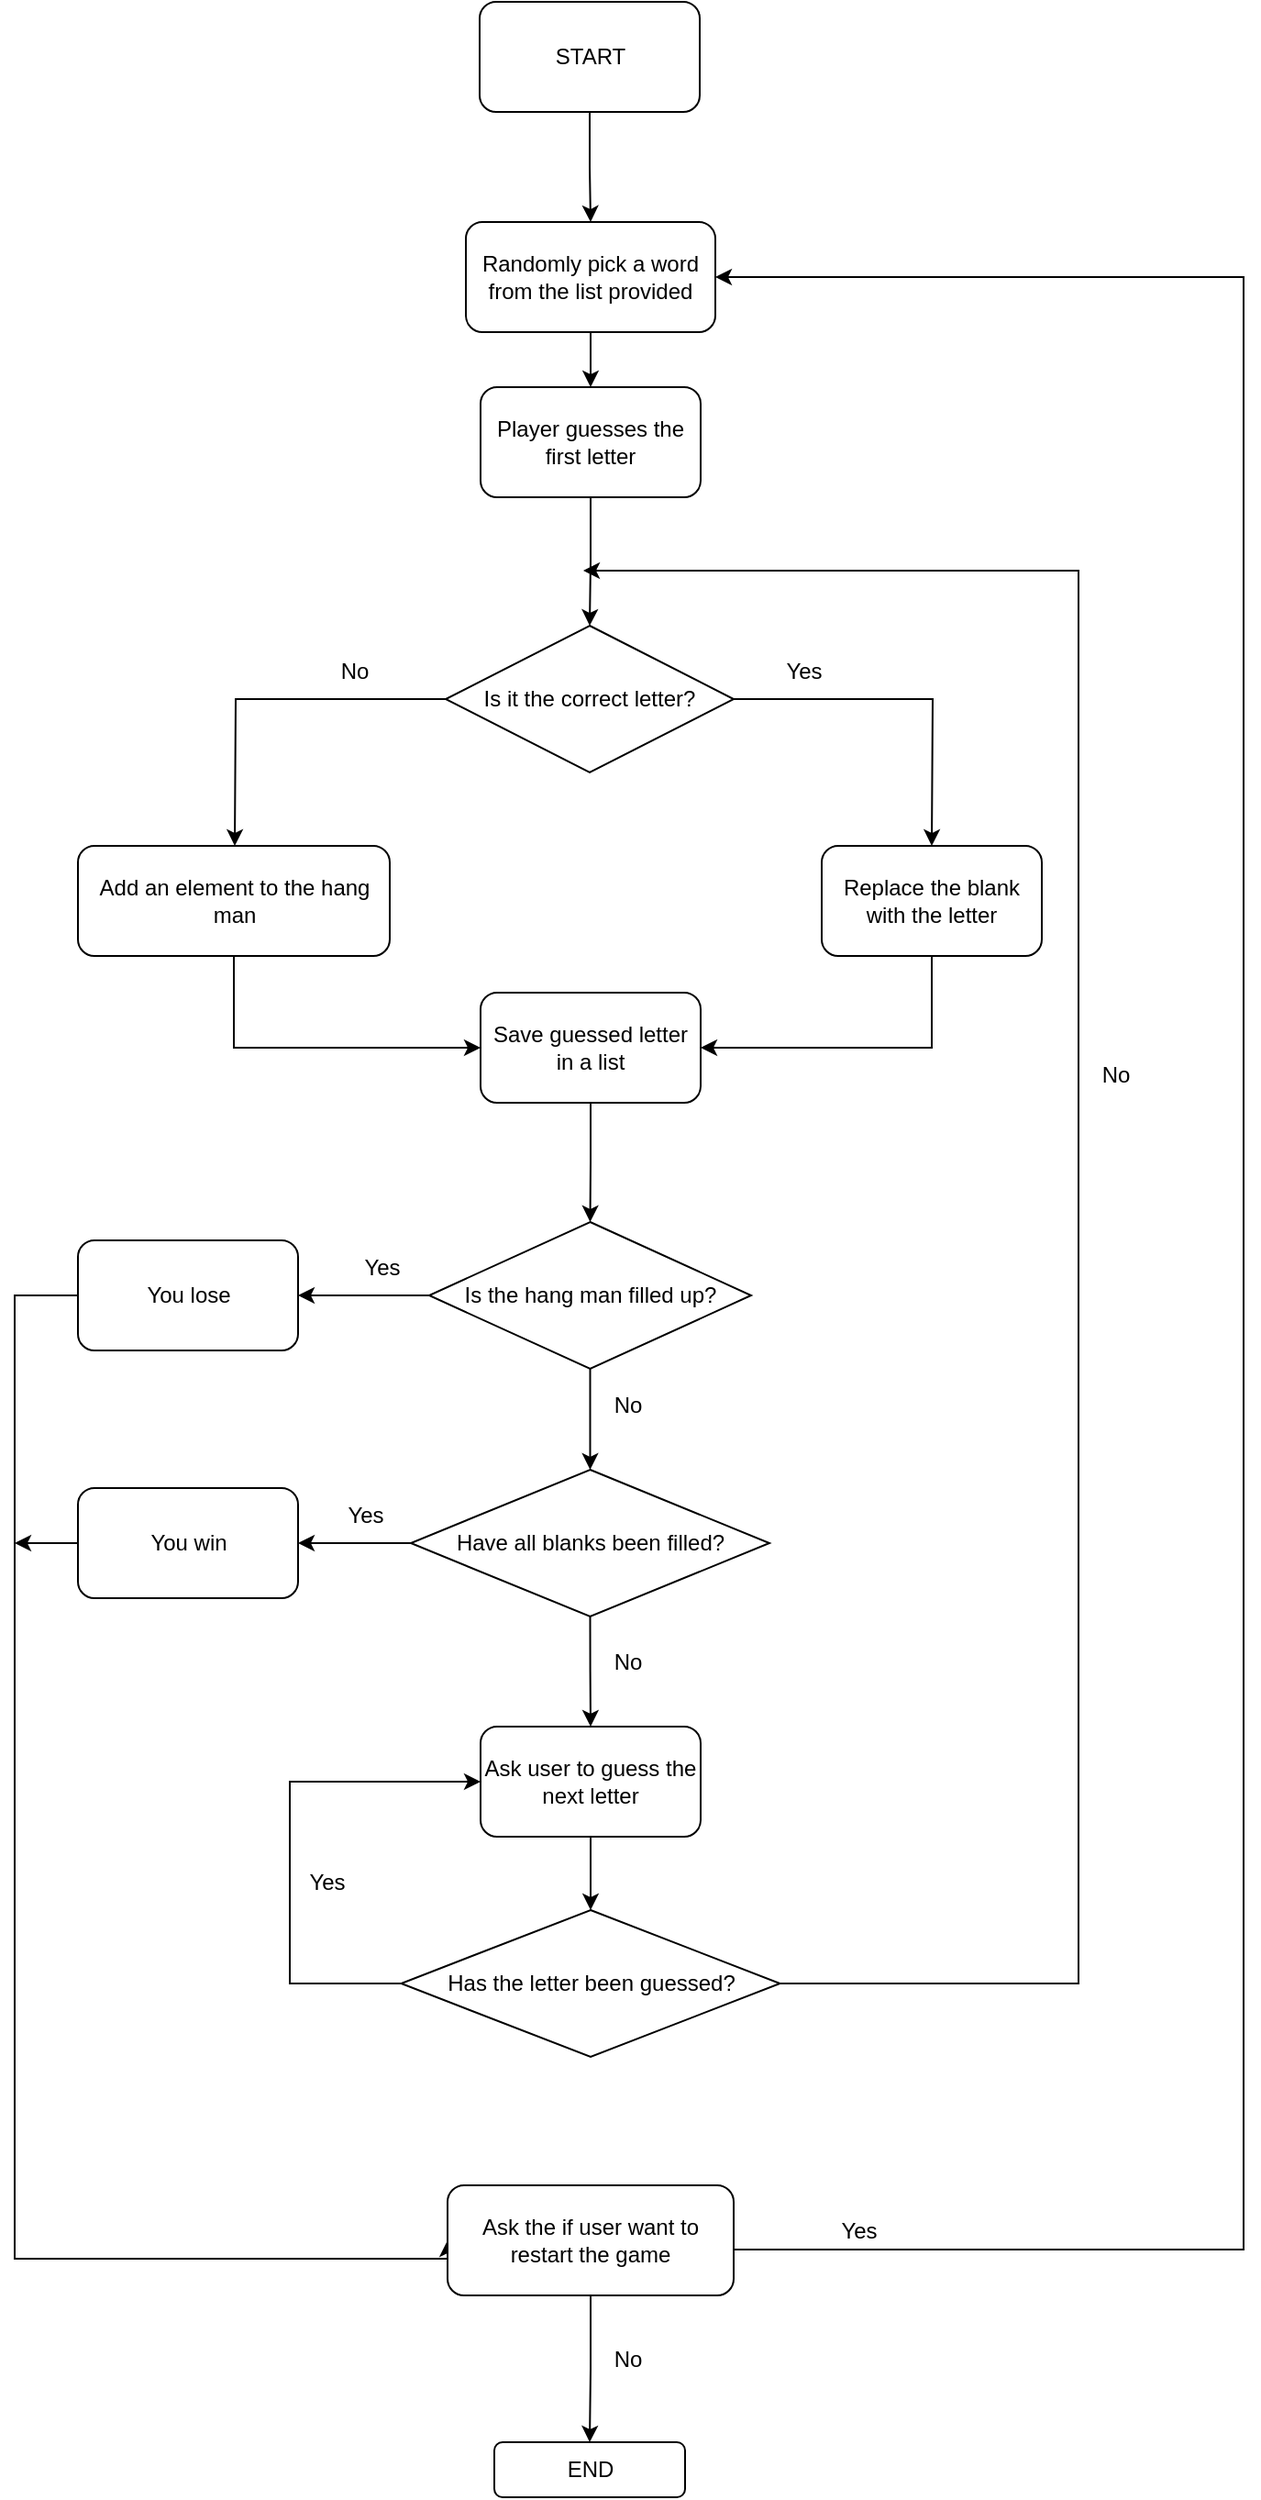 <mxfile version="20.7.4" type="device"><diagram id="C5RBs43oDa-KdzZeNtuy" name="Page-1"><mxGraphModel dx="1105" dy="5284" grid="1" gridSize="10" guides="1" tooltips="1" connect="1" arrows="1" fold="1" page="1" pageScale="1" pageWidth="3300" pageHeight="4681" math="0" shadow="0"><root><mxCell id="WIyWlLk6GJQsqaUBKTNV-0"/><mxCell id="WIyWlLk6GJQsqaUBKTNV-1" parent="WIyWlLk6GJQsqaUBKTNV-0"/><mxCell id="ew4ibTvwB2OTFmrFxD9f-38" style="edgeStyle=orthogonalEdgeStyle;rounded=0;orthogonalLoop=1;jettySize=auto;html=1;exitX=0;exitY=0.5;exitDx=0;exitDy=0;entryX=1;entryY=0.5;entryDx=0;entryDy=0;" edge="1" parent="WIyWlLk6GJQsqaUBKTNV-1" target="ew4ibTvwB2OTFmrFxD9f-24"><mxGeometry relative="1" as="geometry"><mxPoint x="301.25" y="645" as="sourcePoint"/></mxGeometry></mxCell><mxCell id="ew4ibTvwB2OTFmrFxD9f-103" style="edgeStyle=orthogonalEdgeStyle;rounded=0;orthogonalLoop=1;jettySize=auto;html=1;exitX=0.5;exitY=1;exitDx=0;exitDy=0;entryX=0.5;entryY=0;entryDx=0;entryDy=0;" edge="1" parent="WIyWlLk6GJQsqaUBKTNV-1" source="ew4ibTvwB2OTFmrFxD9f-104" target="ew4ibTvwB2OTFmrFxD9f-106"><mxGeometry relative="1" as="geometry"/></mxCell><mxCell id="ew4ibTvwB2OTFmrFxD9f-104" value="Randomly pick a word from the list provided" style="rounded=1;whiteSpace=wrap;html=1;" vertex="1" parent="WIyWlLk6GJQsqaUBKTNV-1"><mxGeometry x="546" y="50" width="136" height="60" as="geometry"/></mxCell><mxCell id="ew4ibTvwB2OTFmrFxD9f-105" style="edgeStyle=orthogonalEdgeStyle;rounded=0;orthogonalLoop=1;jettySize=auto;html=1;exitX=0.5;exitY=1;exitDx=0;exitDy=0;entryX=0.5;entryY=0;entryDx=0;entryDy=0;" edge="1" parent="WIyWlLk6GJQsqaUBKTNV-1" source="ew4ibTvwB2OTFmrFxD9f-106" target="ew4ibTvwB2OTFmrFxD9f-109"><mxGeometry relative="1" as="geometry"/></mxCell><mxCell id="ew4ibTvwB2OTFmrFxD9f-106" value="Player guesses the first letter" style="rounded=1;whiteSpace=wrap;html=1;" vertex="1" parent="WIyWlLk6GJQsqaUBKTNV-1"><mxGeometry x="554" y="140" width="120" height="60" as="geometry"/></mxCell><mxCell id="ew4ibTvwB2OTFmrFxD9f-107" style="edgeStyle=orthogonalEdgeStyle;rounded=0;orthogonalLoop=1;jettySize=auto;html=1;exitX=1;exitY=0.5;exitDx=0;exitDy=0;" edge="1" parent="WIyWlLk6GJQsqaUBKTNV-1" source="ew4ibTvwB2OTFmrFxD9f-109"><mxGeometry relative="1" as="geometry"><mxPoint x="800.0" y="390" as="targetPoint"/></mxGeometry></mxCell><mxCell id="ew4ibTvwB2OTFmrFxD9f-108" style="edgeStyle=orthogonalEdgeStyle;rounded=0;orthogonalLoop=1;jettySize=auto;html=1;exitX=0;exitY=0.5;exitDx=0;exitDy=0;" edge="1" parent="WIyWlLk6GJQsqaUBKTNV-1" source="ew4ibTvwB2OTFmrFxD9f-109"><mxGeometry relative="1" as="geometry"><mxPoint x="420.0" y="390" as="targetPoint"/></mxGeometry></mxCell><mxCell id="ew4ibTvwB2OTFmrFxD9f-109" value="Is it the correct letter?" style="rhombus;whiteSpace=wrap;html=1;" vertex="1" parent="WIyWlLk6GJQsqaUBKTNV-1"><mxGeometry x="535" y="270" width="157" height="80" as="geometry"/></mxCell><mxCell id="ew4ibTvwB2OTFmrFxD9f-110" value="Yes" style="text;html=1;align=center;verticalAlign=middle;resizable=0;points=[];autosize=1;strokeColor=none;fillColor=none;" vertex="1" parent="WIyWlLk6GJQsqaUBKTNV-1"><mxGeometry x="710" y="280" width="40" height="30" as="geometry"/></mxCell><mxCell id="ew4ibTvwB2OTFmrFxD9f-111" value="No" style="text;html=1;align=center;verticalAlign=middle;resizable=0;points=[];autosize=1;strokeColor=none;fillColor=none;" vertex="1" parent="WIyWlLk6GJQsqaUBKTNV-1"><mxGeometry x="464.5" y="280" width="40" height="30" as="geometry"/></mxCell><mxCell id="ew4ibTvwB2OTFmrFxD9f-112" style="edgeStyle=orthogonalEdgeStyle;rounded=0;orthogonalLoop=1;jettySize=auto;html=1;exitX=0.5;exitY=1;exitDx=0;exitDy=0;entryX=0;entryY=0.5;entryDx=0;entryDy=0;" edge="1" parent="WIyWlLk6GJQsqaUBKTNV-1" source="ew4ibTvwB2OTFmrFxD9f-113" target="ew4ibTvwB2OTFmrFxD9f-117"><mxGeometry relative="1" as="geometry"/></mxCell><mxCell id="ew4ibTvwB2OTFmrFxD9f-113" value="Add an element to the hang man" style="rounded=1;whiteSpace=wrap;html=1;" vertex="1" parent="WIyWlLk6GJQsqaUBKTNV-1"><mxGeometry x="334.5" y="390" width="170" height="60" as="geometry"/></mxCell><mxCell id="ew4ibTvwB2OTFmrFxD9f-114" style="edgeStyle=orthogonalEdgeStyle;rounded=0;orthogonalLoop=1;jettySize=auto;html=1;exitX=0.5;exitY=1;exitDx=0;exitDy=0;entryX=1;entryY=0.5;entryDx=0;entryDy=0;" edge="1" parent="WIyWlLk6GJQsqaUBKTNV-1" source="ew4ibTvwB2OTFmrFxD9f-115" target="ew4ibTvwB2OTFmrFxD9f-117"><mxGeometry relative="1" as="geometry"/></mxCell><mxCell id="ew4ibTvwB2OTFmrFxD9f-115" value="Replace the blank with the letter" style="rounded=1;whiteSpace=wrap;html=1;" vertex="1" parent="WIyWlLk6GJQsqaUBKTNV-1"><mxGeometry x="740" y="390" width="120" height="60" as="geometry"/></mxCell><mxCell id="ew4ibTvwB2OTFmrFxD9f-116" style="edgeStyle=orthogonalEdgeStyle;rounded=0;orthogonalLoop=1;jettySize=auto;html=1;exitX=0.5;exitY=1;exitDx=0;exitDy=0;entryX=0.5;entryY=0;entryDx=0;entryDy=0;" edge="1" parent="WIyWlLk6GJQsqaUBKTNV-1" source="ew4ibTvwB2OTFmrFxD9f-117" target="ew4ibTvwB2OTFmrFxD9f-127"><mxGeometry relative="1" as="geometry"/></mxCell><mxCell id="ew4ibTvwB2OTFmrFxD9f-117" value="Save guessed letter in a list" style="rounded=1;whiteSpace=wrap;html=1;" vertex="1" parent="WIyWlLk6GJQsqaUBKTNV-1"><mxGeometry x="554" y="470" width="120" height="60" as="geometry"/></mxCell><mxCell id="ew4ibTvwB2OTFmrFxD9f-118" style="edgeStyle=orthogonalEdgeStyle;rounded=0;orthogonalLoop=1;jettySize=auto;html=1;exitX=0.5;exitY=1;exitDx=0;exitDy=0;entryX=0.5;entryY=0;entryDx=0;entryDy=0;" edge="1" parent="WIyWlLk6GJQsqaUBKTNV-1" source="ew4ibTvwB2OTFmrFxD9f-119" target="ew4ibTvwB2OTFmrFxD9f-122"><mxGeometry relative="1" as="geometry"/></mxCell><mxCell id="ew4ibTvwB2OTFmrFxD9f-119" value="Ask user to guess the next letter" style="rounded=1;whiteSpace=wrap;html=1;" vertex="1" parent="WIyWlLk6GJQsqaUBKTNV-1"><mxGeometry x="554" y="870" width="120" height="60" as="geometry"/></mxCell><mxCell id="ew4ibTvwB2OTFmrFxD9f-120" style="edgeStyle=orthogonalEdgeStyle;rounded=0;orthogonalLoop=1;jettySize=auto;html=1;exitX=1;exitY=0.5;exitDx=0;exitDy=0;" edge="1" parent="WIyWlLk6GJQsqaUBKTNV-1" source="ew4ibTvwB2OTFmrFxD9f-122"><mxGeometry relative="1" as="geometry"><mxPoint x="610.0" y="240" as="targetPoint"/><Array as="points"><mxPoint x="880" y="1010"/><mxPoint x="880" y="240"/></Array></mxGeometry></mxCell><mxCell id="ew4ibTvwB2OTFmrFxD9f-121" style="edgeStyle=orthogonalEdgeStyle;rounded=0;orthogonalLoop=1;jettySize=auto;html=1;exitX=0;exitY=0.5;exitDx=0;exitDy=0;entryX=0;entryY=0.5;entryDx=0;entryDy=0;" edge="1" parent="WIyWlLk6GJQsqaUBKTNV-1" source="ew4ibTvwB2OTFmrFxD9f-122" target="ew4ibTvwB2OTFmrFxD9f-119"><mxGeometry relative="1" as="geometry"><Array as="points"><mxPoint x="450" y="1010"/><mxPoint x="450" y="900"/></Array></mxGeometry></mxCell><mxCell id="ew4ibTvwB2OTFmrFxD9f-122" value="Has the letter been guessed?" style="rhombus;whiteSpace=wrap;html=1;" vertex="1" parent="WIyWlLk6GJQsqaUBKTNV-1"><mxGeometry x="510.75" y="970" width="206.5" height="80" as="geometry"/></mxCell><mxCell id="ew4ibTvwB2OTFmrFxD9f-123" value="Yes" style="text;html=1;align=center;verticalAlign=middle;resizable=0;points=[];autosize=1;strokeColor=none;fillColor=none;" vertex="1" parent="WIyWlLk6GJQsqaUBKTNV-1"><mxGeometry x="450" y="940" width="40" height="30" as="geometry"/></mxCell><mxCell id="ew4ibTvwB2OTFmrFxD9f-124" value="No" style="text;html=1;align=center;verticalAlign=middle;resizable=0;points=[];autosize=1;strokeColor=none;fillColor=none;" vertex="1" parent="WIyWlLk6GJQsqaUBKTNV-1"><mxGeometry x="880" y="500" width="40" height="30" as="geometry"/></mxCell><mxCell id="ew4ibTvwB2OTFmrFxD9f-125" style="edgeStyle=orthogonalEdgeStyle;rounded=0;orthogonalLoop=1;jettySize=auto;html=1;exitX=0;exitY=0.5;exitDx=0;exitDy=0;entryX=1;entryY=0.5;entryDx=0;entryDy=0;" edge="1" parent="WIyWlLk6GJQsqaUBKTNV-1" source="ew4ibTvwB2OTFmrFxD9f-127" target="ew4ibTvwB2OTFmrFxD9f-129"><mxGeometry relative="1" as="geometry"/></mxCell><mxCell id="ew4ibTvwB2OTFmrFxD9f-126" style="edgeStyle=orthogonalEdgeStyle;rounded=0;orthogonalLoop=1;jettySize=auto;html=1;exitX=0.5;exitY=1;exitDx=0;exitDy=0;entryX=0.5;entryY=0;entryDx=0;entryDy=0;" edge="1" parent="WIyWlLk6GJQsqaUBKTNV-1" source="ew4ibTvwB2OTFmrFxD9f-127" target="ew4ibTvwB2OTFmrFxD9f-134"><mxGeometry relative="1" as="geometry"/></mxCell><mxCell id="ew4ibTvwB2OTFmrFxD9f-127" value="Is the hang man filled up?" style="rhombus;whiteSpace=wrap;html=1;" vertex="1" parent="WIyWlLk6GJQsqaUBKTNV-1"><mxGeometry x="526" y="595" width="175.5" height="80" as="geometry"/></mxCell><mxCell id="ew4ibTvwB2OTFmrFxD9f-128" style="edgeStyle=orthogonalEdgeStyle;rounded=0;orthogonalLoop=1;jettySize=auto;html=1;exitX=0;exitY=0.5;exitDx=0;exitDy=0;entryX=0;entryY=0.5;entryDx=0;entryDy=0;" edge="1" parent="WIyWlLk6GJQsqaUBKTNV-1" source="ew4ibTvwB2OTFmrFxD9f-129" target="ew4ibTvwB2OTFmrFxD9f-143"><mxGeometry relative="1" as="geometry"><Array as="points"><mxPoint x="300" y="635"/><mxPoint x="300" y="1160"/><mxPoint x="536" y="1160"/></Array><mxPoint x="510" y="1190" as="targetPoint"/></mxGeometry></mxCell><mxCell id="ew4ibTvwB2OTFmrFxD9f-129" value="You lose" style="rounded=1;whiteSpace=wrap;html=1;" vertex="1" parent="WIyWlLk6GJQsqaUBKTNV-1"><mxGeometry x="334.5" y="605" width="120" height="60" as="geometry"/></mxCell><mxCell id="ew4ibTvwB2OTFmrFxD9f-130" value="Yes" style="text;html=1;align=center;verticalAlign=middle;resizable=0;points=[];autosize=1;strokeColor=none;fillColor=none;" vertex="1" parent="WIyWlLk6GJQsqaUBKTNV-1"><mxGeometry x="480" y="605" width="40" height="30" as="geometry"/></mxCell><mxCell id="ew4ibTvwB2OTFmrFxD9f-131" value="No" style="text;html=1;align=center;verticalAlign=middle;resizable=0;points=[];autosize=1;strokeColor=none;fillColor=none;" vertex="1" parent="WIyWlLk6GJQsqaUBKTNV-1"><mxGeometry x="614" y="820" width="40" height="30" as="geometry"/></mxCell><mxCell id="ew4ibTvwB2OTFmrFxD9f-132" style="edgeStyle=orthogonalEdgeStyle;rounded=0;orthogonalLoop=1;jettySize=auto;html=1;exitX=0.5;exitY=1;exitDx=0;exitDy=0;entryX=0.5;entryY=0;entryDx=0;entryDy=0;" edge="1" parent="WIyWlLk6GJQsqaUBKTNV-1" source="ew4ibTvwB2OTFmrFxD9f-134" target="ew4ibTvwB2OTFmrFxD9f-119"><mxGeometry relative="1" as="geometry"/></mxCell><mxCell id="ew4ibTvwB2OTFmrFxD9f-133" style="edgeStyle=orthogonalEdgeStyle;rounded=0;orthogonalLoop=1;jettySize=auto;html=1;exitX=0;exitY=0.5;exitDx=0;exitDy=0;entryX=1;entryY=0.5;entryDx=0;entryDy=0;" edge="1" parent="WIyWlLk6GJQsqaUBKTNV-1" source="ew4ibTvwB2OTFmrFxD9f-134" target="ew4ibTvwB2OTFmrFxD9f-137"><mxGeometry relative="1" as="geometry"/></mxCell><mxCell id="ew4ibTvwB2OTFmrFxD9f-134" value="Have all blanks been filled?" style="rhombus;whiteSpace=wrap;html=1;" vertex="1" parent="WIyWlLk6GJQsqaUBKTNV-1"><mxGeometry x="516" y="730" width="195.5" height="80" as="geometry"/></mxCell><mxCell id="ew4ibTvwB2OTFmrFxD9f-135" value="Yes" style="text;html=1;align=center;verticalAlign=middle;resizable=0;points=[];autosize=1;strokeColor=none;fillColor=none;" vertex="1" parent="WIyWlLk6GJQsqaUBKTNV-1"><mxGeometry x="470.75" y="740" width="40" height="30" as="geometry"/></mxCell><mxCell id="ew4ibTvwB2OTFmrFxD9f-136" style="edgeStyle=orthogonalEdgeStyle;rounded=0;orthogonalLoop=1;jettySize=auto;html=1;exitX=0;exitY=0.5;exitDx=0;exitDy=0;" edge="1" parent="WIyWlLk6GJQsqaUBKTNV-1" source="ew4ibTvwB2OTFmrFxD9f-137"><mxGeometry relative="1" as="geometry"><mxPoint x="300.0" y="770" as="targetPoint"/></mxGeometry></mxCell><mxCell id="ew4ibTvwB2OTFmrFxD9f-137" value="You win" style="rounded=1;whiteSpace=wrap;html=1;" vertex="1" parent="WIyWlLk6GJQsqaUBKTNV-1"><mxGeometry x="334.5" y="740" width="120" height="60" as="geometry"/></mxCell><mxCell id="ew4ibTvwB2OTFmrFxD9f-138" value="No" style="text;html=1;align=center;verticalAlign=middle;resizable=0;points=[];autosize=1;strokeColor=none;fillColor=none;" vertex="1" parent="WIyWlLk6GJQsqaUBKTNV-1"><mxGeometry x="614" y="680" width="40" height="30" as="geometry"/></mxCell><mxCell id="ew4ibTvwB2OTFmrFxD9f-139" style="edgeStyle=orthogonalEdgeStyle;rounded=0;orthogonalLoop=1;jettySize=auto;html=1;exitX=0.5;exitY=1;exitDx=0;exitDy=0;entryX=0.5;entryY=0;entryDx=0;entryDy=0;" edge="1" parent="WIyWlLk6GJQsqaUBKTNV-1" source="ew4ibTvwB2OTFmrFxD9f-140" target="ew4ibTvwB2OTFmrFxD9f-104"><mxGeometry relative="1" as="geometry"/></mxCell><mxCell id="ew4ibTvwB2OTFmrFxD9f-140" value="START" style="rounded=1;whiteSpace=wrap;html=1;" vertex="1" parent="WIyWlLk6GJQsqaUBKTNV-1"><mxGeometry x="553.5" y="-70" width="120" height="60" as="geometry"/></mxCell><mxCell id="ew4ibTvwB2OTFmrFxD9f-141" style="edgeStyle=orthogonalEdgeStyle;rounded=0;orthogonalLoop=1;jettySize=auto;html=1;exitX=1;exitY=0.5;exitDx=0;exitDy=0;entryX=1;entryY=0.5;entryDx=0;entryDy=0;" edge="1" parent="WIyWlLk6GJQsqaUBKTNV-1" source="ew4ibTvwB2OTFmrFxD9f-143" target="ew4ibTvwB2OTFmrFxD9f-104"><mxGeometry relative="1" as="geometry"><Array as="points"><mxPoint x="970" y="1155"/><mxPoint x="970" y="80"/></Array></mxGeometry></mxCell><mxCell id="ew4ibTvwB2OTFmrFxD9f-142" style="edgeStyle=orthogonalEdgeStyle;rounded=0;orthogonalLoop=1;jettySize=auto;html=1;exitX=0.5;exitY=1;exitDx=0;exitDy=0;entryX=0.5;entryY=0;entryDx=0;entryDy=0;" edge="1" parent="WIyWlLk6GJQsqaUBKTNV-1" source="ew4ibTvwB2OTFmrFxD9f-143" target="ew4ibTvwB2OTFmrFxD9f-146"><mxGeometry relative="1" as="geometry"/></mxCell><mxCell id="ew4ibTvwB2OTFmrFxD9f-143" value="Ask the if user want to restart the game" style="rounded=1;whiteSpace=wrap;html=1;" vertex="1" parent="WIyWlLk6GJQsqaUBKTNV-1"><mxGeometry x="536" y="1120" width="156" height="60" as="geometry"/></mxCell><mxCell id="ew4ibTvwB2OTFmrFxD9f-144" value="Yes" style="text;html=1;align=center;verticalAlign=middle;resizable=0;points=[];autosize=1;strokeColor=none;fillColor=none;" vertex="1" parent="WIyWlLk6GJQsqaUBKTNV-1"><mxGeometry x="740" y="1130" width="40" height="30" as="geometry"/></mxCell><mxCell id="ew4ibTvwB2OTFmrFxD9f-145" value="No" style="text;html=1;align=center;verticalAlign=middle;resizable=0;points=[];autosize=1;strokeColor=none;fillColor=none;" vertex="1" parent="WIyWlLk6GJQsqaUBKTNV-1"><mxGeometry x="614" y="1200" width="40" height="30" as="geometry"/></mxCell><mxCell id="ew4ibTvwB2OTFmrFxD9f-146" value="END" style="rounded=1;whiteSpace=wrap;html=1;" vertex="1" parent="WIyWlLk6GJQsqaUBKTNV-1"><mxGeometry x="561.5" y="1260" width="104" height="30" as="geometry"/></mxCell></root></mxGraphModel></diagram></mxfile>